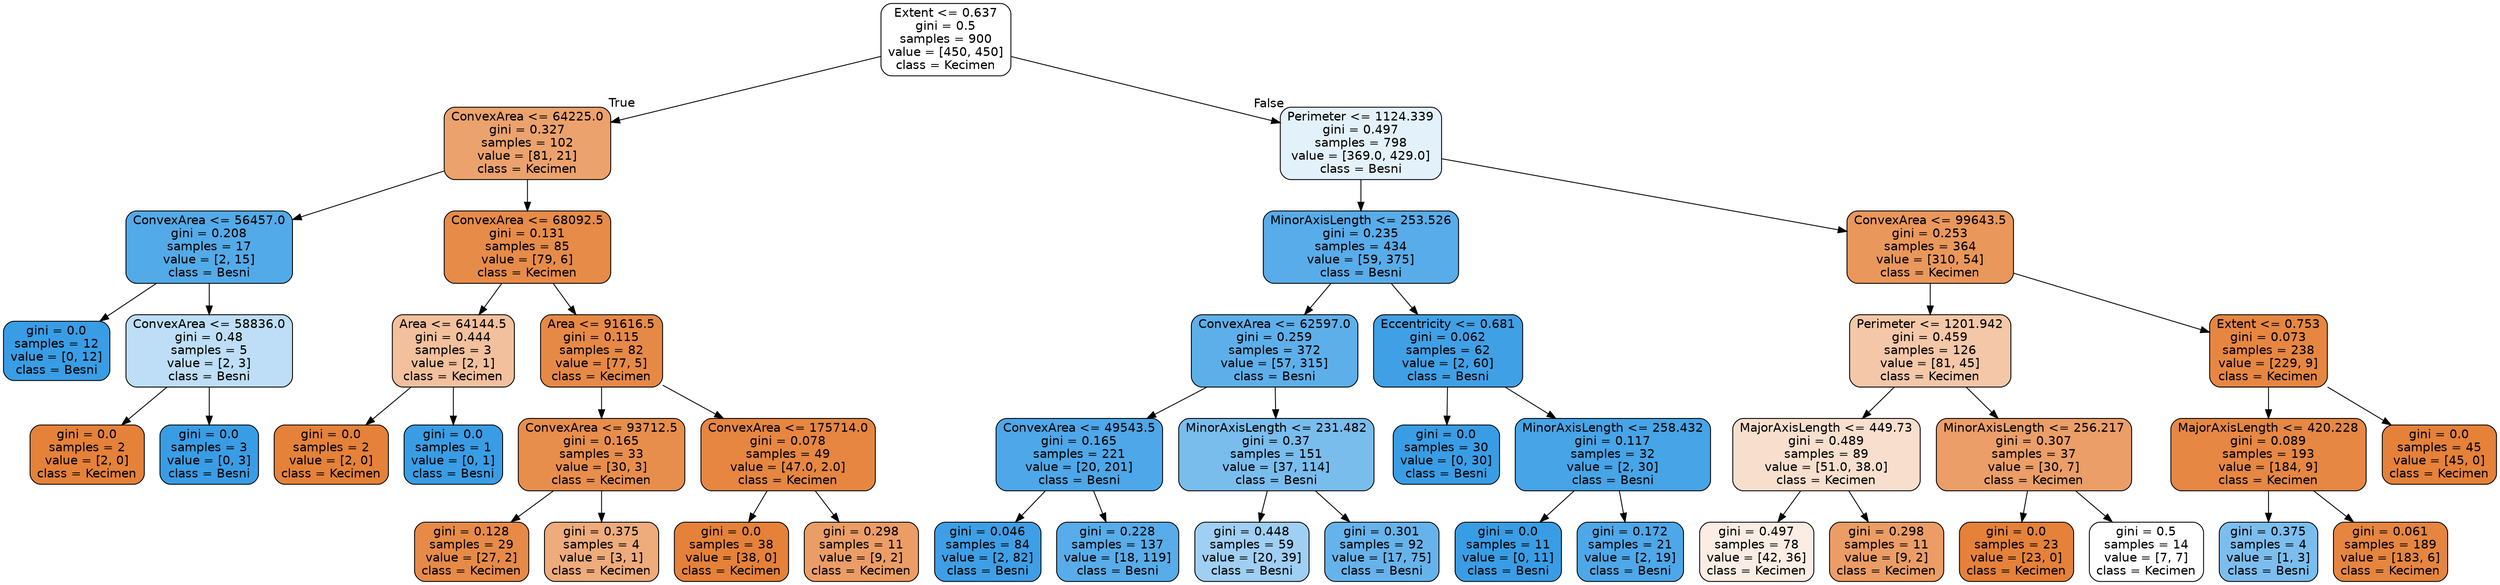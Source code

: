 digraph Tree {
node [shape=box, style="filled, rounded", color="black", fontname="helvetica"] ;
edge [fontname="helvetica"] ;
0 [label="Extent <= 0.637\ngini = 0.5\nsamples = 900\nvalue = [450, 450]\nclass = Kecimen", fillcolor="#ffffff"] ;
1 [label="ConvexArea <= 64225.0\ngini = 0.327\nsamples = 102\nvalue = [81, 21]\nclass = Kecimen", fillcolor="#eca26c"] ;
0 -> 1 [labeldistance=2.5, labelangle=45, headlabel="True"] ;
2 [label="ConvexArea <= 56457.0\ngini = 0.208\nsamples = 17\nvalue = [2, 15]\nclass = Besni", fillcolor="#53aae8"] ;
1 -> 2 ;
3 [label="gini = 0.0\nsamples = 12\nvalue = [0, 12]\nclass = Besni", fillcolor="#399de5"] ;
2 -> 3 ;
4 [label="ConvexArea <= 58836.0\ngini = 0.48\nsamples = 5\nvalue = [2, 3]\nclass = Besni", fillcolor="#bddef6"] ;
2 -> 4 ;
5 [label="gini = 0.0\nsamples = 2\nvalue = [2, 0]\nclass = Kecimen", fillcolor="#e58139"] ;
4 -> 5 ;
6 [label="gini = 0.0\nsamples = 3\nvalue = [0, 3]\nclass = Besni", fillcolor="#399de5"] ;
4 -> 6 ;
7 [label="ConvexArea <= 68092.5\ngini = 0.131\nsamples = 85\nvalue = [79, 6]\nclass = Kecimen", fillcolor="#e78b48"] ;
1 -> 7 ;
8 [label="Area <= 64144.5\ngini = 0.444\nsamples = 3\nvalue = [2, 1]\nclass = Kecimen", fillcolor="#f2c09c"] ;
7 -> 8 ;
9 [label="gini = 0.0\nsamples = 2\nvalue = [2, 0]\nclass = Kecimen", fillcolor="#e58139"] ;
8 -> 9 ;
10 [label="gini = 0.0\nsamples = 1\nvalue = [0, 1]\nclass = Besni", fillcolor="#399de5"] ;
8 -> 10 ;
11 [label="Area <= 91616.5\ngini = 0.115\nsamples = 82\nvalue = [77, 5]\nclass = Kecimen", fillcolor="#e78946"] ;
7 -> 11 ;
12 [label="ConvexArea <= 93712.5\ngini = 0.165\nsamples = 33\nvalue = [30, 3]\nclass = Kecimen", fillcolor="#e88e4d"] ;
11 -> 12 ;
13 [label="gini = 0.128\nsamples = 29\nvalue = [27, 2]\nclass = Kecimen", fillcolor="#e78a48"] ;
12 -> 13 ;
14 [label="gini = 0.375\nsamples = 4\nvalue = [3, 1]\nclass = Kecimen", fillcolor="#eeab7b"] ;
12 -> 14 ;
15 [label="ConvexArea <= 175714.0\ngini = 0.078\nsamples = 49\nvalue = [47.0, 2.0]\nclass = Kecimen", fillcolor="#e68641"] ;
11 -> 15 ;
16 [label="gini = 0.0\nsamples = 38\nvalue = [38, 0]\nclass = Kecimen", fillcolor="#e58139"] ;
15 -> 16 ;
17 [label="gini = 0.298\nsamples = 11\nvalue = [9, 2]\nclass = Kecimen", fillcolor="#eb9d65"] ;
15 -> 17 ;
18 [label="Perimeter <= 1124.339\ngini = 0.497\nsamples = 798\nvalue = [369.0, 429.0]\nclass = Besni", fillcolor="#e3f1fb"] ;
0 -> 18 [labeldistance=2.5, labelangle=-45, headlabel="False"] ;
19 [label="MinorAxisLength <= 253.526\ngini = 0.235\nsamples = 434\nvalue = [59, 375]\nclass = Besni", fillcolor="#58ace9"] ;
18 -> 19 ;
20 [label="ConvexArea <= 62597.0\ngini = 0.259\nsamples = 372\nvalue = [57, 315]\nclass = Besni", fillcolor="#5dafea"] ;
19 -> 20 ;
21 [label="ConvexArea <= 49543.5\ngini = 0.165\nsamples = 221\nvalue = [20, 201]\nclass = Besni", fillcolor="#4da7e8"] ;
20 -> 21 ;
22 [label="gini = 0.046\nsamples = 84\nvalue = [2, 82]\nclass = Besni", fillcolor="#3e9fe6"] ;
21 -> 22 ;
23 [label="gini = 0.228\nsamples = 137\nvalue = [18, 119]\nclass = Besni", fillcolor="#57ace9"] ;
21 -> 23 ;
24 [label="MinorAxisLength <= 231.482\ngini = 0.37\nsamples = 151\nvalue = [37, 114]\nclass = Besni", fillcolor="#79bded"] ;
20 -> 24 ;
25 [label="gini = 0.448\nsamples = 59\nvalue = [20, 39]\nclass = Besni", fillcolor="#9fcff2"] ;
24 -> 25 ;
26 [label="gini = 0.301\nsamples = 92\nvalue = [17, 75]\nclass = Besni", fillcolor="#66b3eb"] ;
24 -> 26 ;
27 [label="Eccentricity <= 0.681\ngini = 0.062\nsamples = 62\nvalue = [2, 60]\nclass = Besni", fillcolor="#40a0e6"] ;
19 -> 27 ;
28 [label="gini = 0.0\nsamples = 30\nvalue = [0, 30]\nclass = Besni", fillcolor="#399de5"] ;
27 -> 28 ;
29 [label="MinorAxisLength <= 258.432\ngini = 0.117\nsamples = 32\nvalue = [2, 30]\nclass = Besni", fillcolor="#46a4e7"] ;
27 -> 29 ;
30 [label="gini = 0.0\nsamples = 11\nvalue = [0, 11]\nclass = Besni", fillcolor="#399de5"] ;
29 -> 30 ;
31 [label="gini = 0.172\nsamples = 21\nvalue = [2, 19]\nclass = Besni", fillcolor="#4ea7e8"] ;
29 -> 31 ;
32 [label="ConvexArea <= 99643.5\ngini = 0.253\nsamples = 364\nvalue = [310, 54]\nclass = Kecimen", fillcolor="#ea975b"] ;
18 -> 32 ;
33 [label="Perimeter <= 1201.942\ngini = 0.459\nsamples = 126\nvalue = [81, 45]\nclass = Kecimen", fillcolor="#f3c7a7"] ;
32 -> 33 ;
34 [label="MajorAxisLength <= 449.73\ngini = 0.489\nsamples = 89\nvalue = [51.0, 38.0]\nclass = Kecimen", fillcolor="#f8dfcd"] ;
33 -> 34 ;
35 [label="gini = 0.497\nsamples = 78\nvalue = [42, 36]\nclass = Kecimen", fillcolor="#fbede3"] ;
34 -> 35 ;
36 [label="gini = 0.298\nsamples = 11\nvalue = [9, 2]\nclass = Kecimen", fillcolor="#eb9d65"] ;
34 -> 36 ;
37 [label="MinorAxisLength <= 256.217\ngini = 0.307\nsamples = 37\nvalue = [30, 7]\nclass = Kecimen", fillcolor="#eb9e67"] ;
33 -> 37 ;
38 [label="gini = 0.0\nsamples = 23\nvalue = [23, 0]\nclass = Kecimen", fillcolor="#e58139"] ;
37 -> 38 ;
39 [label="gini = 0.5\nsamples = 14\nvalue = [7, 7]\nclass = Kecimen", fillcolor="#ffffff"] ;
37 -> 39 ;
40 [label="Extent <= 0.753\ngini = 0.073\nsamples = 238\nvalue = [229, 9]\nclass = Kecimen", fillcolor="#e68641"] ;
32 -> 40 ;
41 [label="MajorAxisLength <= 420.228\ngini = 0.089\nsamples = 193\nvalue = [184, 9]\nclass = Kecimen", fillcolor="#e68743"] ;
40 -> 41 ;
42 [label="gini = 0.375\nsamples = 4\nvalue = [1, 3]\nclass = Besni", fillcolor="#7bbeee"] ;
41 -> 42 ;
43 [label="gini = 0.061\nsamples = 189\nvalue = [183, 6]\nclass = Kecimen", fillcolor="#e6853f"] ;
41 -> 43 ;
44 [label="gini = 0.0\nsamples = 45\nvalue = [45, 0]\nclass = Kecimen", fillcolor="#e58139"] ;
40 -> 44 ;
}